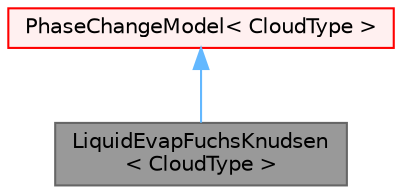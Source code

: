 digraph "LiquidEvapFuchsKnudsen&lt; CloudType &gt;"
{
 // LATEX_PDF_SIZE
  bgcolor="transparent";
  edge [fontname=Helvetica,fontsize=10,labelfontname=Helvetica,labelfontsize=10];
  node [fontname=Helvetica,fontsize=10,shape=box,height=0.2,width=0.4];
  Node1 [id="Node000001",label="LiquidEvapFuchsKnudsen\l\< CloudType \>",height=0.2,width=0.4,color="gray40", fillcolor="grey60", style="filled", fontcolor="black",tooltip="Liquid evaporation/condensation model for solution of liquid and solid."];
  Node2 -> Node1 [id="edge1_Node000001_Node000002",dir="back",color="steelblue1",style="solid",tooltip=" "];
  Node2 [id="Node000002",label="PhaseChangeModel\< CloudType \>",height=0.2,width=0.4,color="red", fillcolor="#FFF0F0", style="filled",URL="$classFoam_1_1PhaseChangeModel.html",tooltip="Templated phase change model class."];
}
